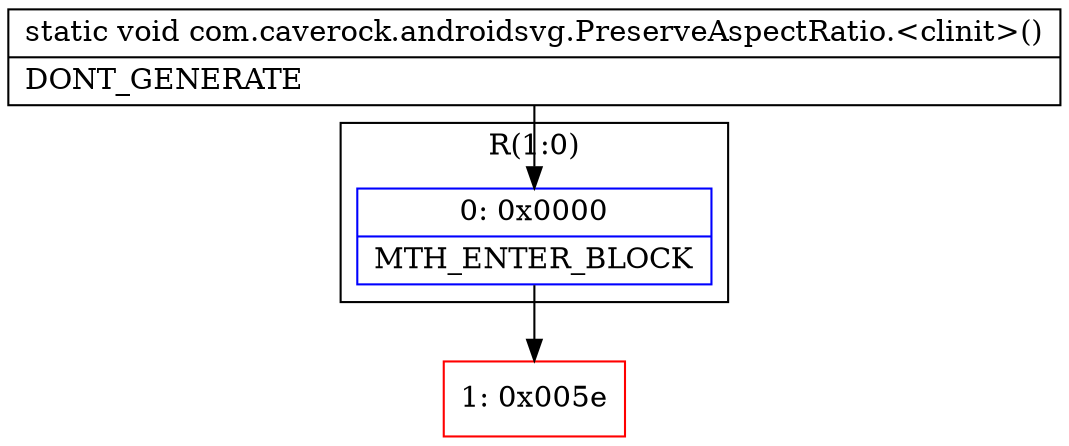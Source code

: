 digraph "CFG forcom.caverock.androidsvg.PreserveAspectRatio.\<clinit\>()V" {
subgraph cluster_Region_1356326695 {
label = "R(1:0)";
node [shape=record,color=blue];
Node_0 [shape=record,label="{0\:\ 0x0000|MTH_ENTER_BLOCK\l}"];
}
Node_1 [shape=record,color=red,label="{1\:\ 0x005e}"];
MethodNode[shape=record,label="{static void com.caverock.androidsvg.PreserveAspectRatio.\<clinit\>()  | DONT_GENERATE\l}"];
MethodNode -> Node_0;
Node_0 -> Node_1;
}

